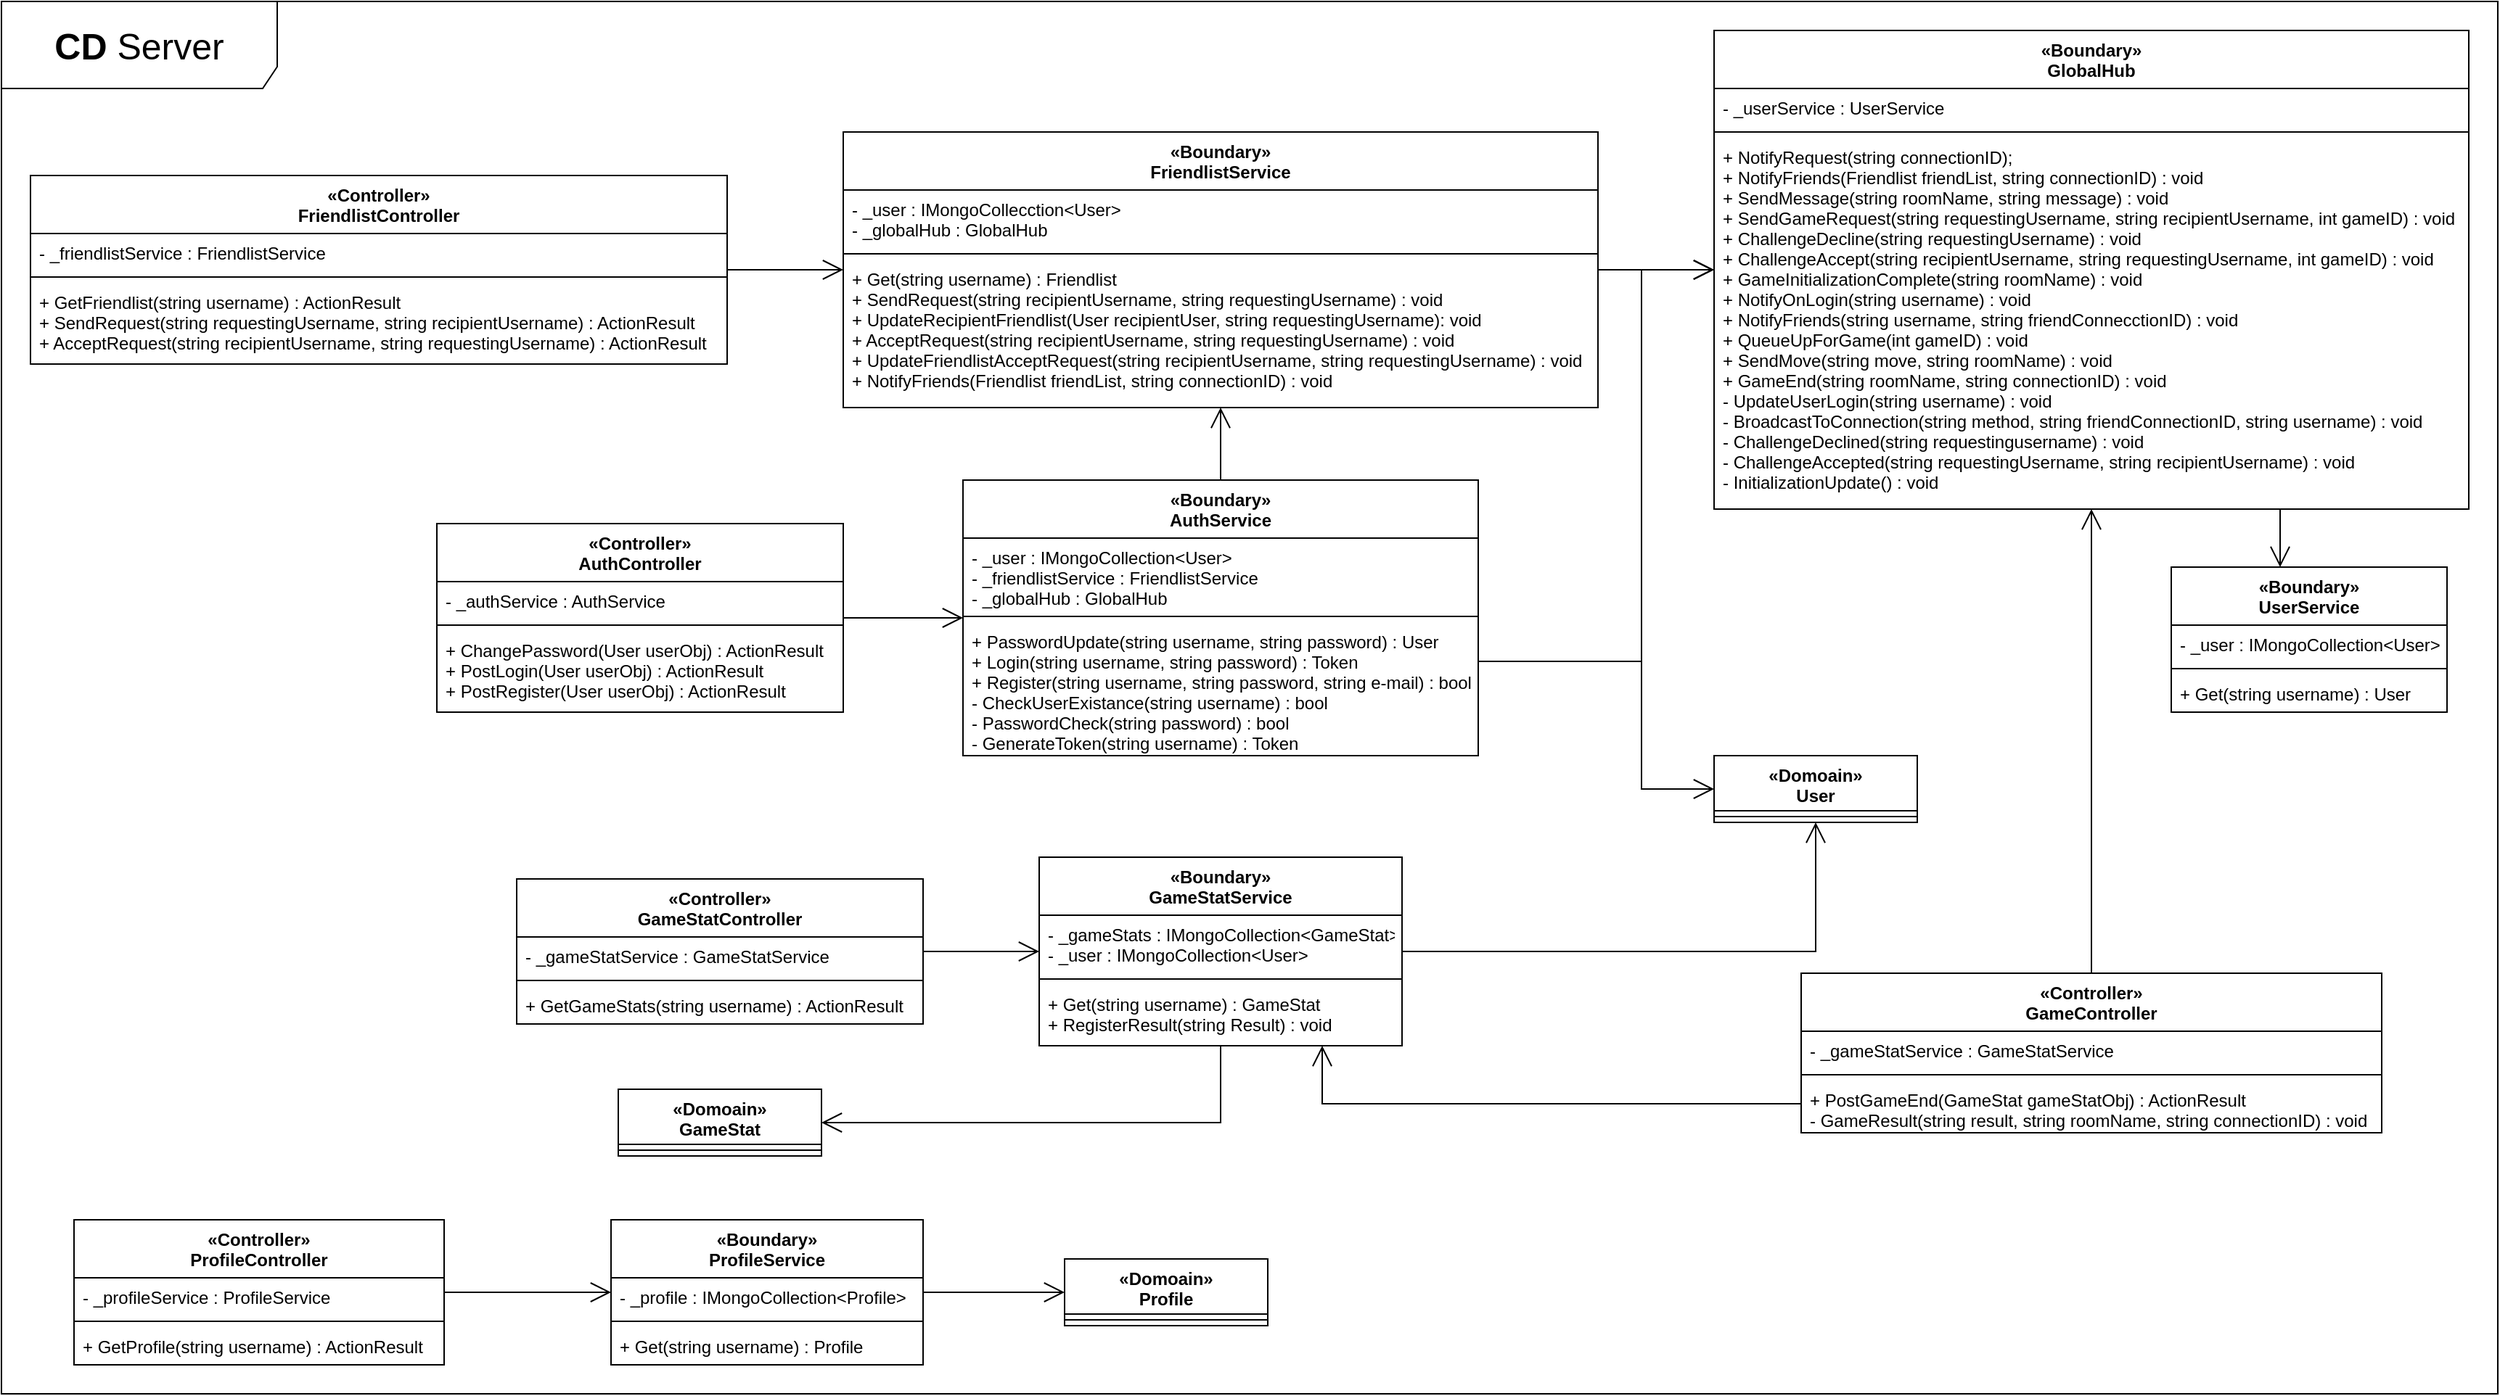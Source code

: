 <mxfile version="14.4.3" type="device"><diagram id="aiWQKzfk-25Vb9XTwDu_" name="Page-1"><mxGraphModel dx="1086" dy="846" grid="1" gridSize="10" guides="1" tooltips="1" connect="1" arrows="1" fold="1" page="1" pageScale="1" pageWidth="827" pageHeight="1169" math="0" shadow="0"><root><mxCell id="0"/><mxCell id="1" parent="0"/><mxCell id="Wama-zMKE1m4qiWnkAwB-156" value="&lt;font style=&quot;font-size: 25px&quot;&gt;&lt;b&gt;CD&lt;/b&gt;&amp;nbsp;Server&lt;/font&gt;" style="shape=umlFrame;whiteSpace=wrap;html=1;width=190;height=60;" parent="1" vertex="1"><mxGeometry width="1720" height="960" as="geometry"/></mxCell><mxCell id="Wama-zMKE1m4qiWnkAwB-43" value="«Boundary»&#10;GameStatService" style="swimlane;fontStyle=1;align=center;verticalAlign=top;childLayout=stackLayout;horizontal=1;startSize=40;horizontalStack=0;resizeParent=1;resizeParentMax=0;resizeLast=0;collapsible=1;marginBottom=0;" parent="1" vertex="1"><mxGeometry x="715" y="590" width="250" height="130" as="geometry"/></mxCell><mxCell id="Wama-zMKE1m4qiWnkAwB-44" value="- _gameStats : IMongoCollection&lt;GameStat&gt; &#10;- _user : IMongoCollection&lt;User&gt;" style="text;strokeColor=none;fillColor=none;align=left;verticalAlign=top;spacingLeft=4;spacingRight=4;overflow=hidden;rotatable=0;points=[[0,0.5],[1,0.5]];portConstraint=eastwest;" parent="Wama-zMKE1m4qiWnkAwB-43" vertex="1"><mxGeometry y="40" width="250" height="40" as="geometry"/></mxCell><mxCell id="Wama-zMKE1m4qiWnkAwB-45" value="" style="line;strokeWidth=1;fillColor=none;align=left;verticalAlign=middle;spacingTop=-1;spacingLeft=3;spacingRight=3;rotatable=0;labelPosition=right;points=[];portConstraint=eastwest;" parent="Wama-zMKE1m4qiWnkAwB-43" vertex="1"><mxGeometry y="80" width="250" height="8" as="geometry"/></mxCell><mxCell id="Wama-zMKE1m4qiWnkAwB-46" value="+ Get(string username) : GameStat&#10;+ RegisterResult(string Result) : void" style="text;strokeColor=none;fillColor=none;align=left;verticalAlign=top;spacingLeft=4;spacingRight=4;overflow=hidden;rotatable=0;points=[[0,0.5],[1,0.5]];portConstraint=eastwest;" parent="Wama-zMKE1m4qiWnkAwB-43" vertex="1"><mxGeometry y="88" width="250" height="42" as="geometry"/></mxCell><mxCell id="Wama-zMKE1m4qiWnkAwB-31" value="«Boundary»&#10;AuthService" style="swimlane;fontStyle=1;align=center;verticalAlign=top;childLayout=stackLayout;horizontal=1;startSize=40;horizontalStack=0;resizeParent=1;resizeParentMax=0;resizeLast=0;collapsible=1;marginBottom=0;" parent="1" vertex="1"><mxGeometry x="662.5" y="330" width="355" height="190" as="geometry"/></mxCell><mxCell id="Wama-zMKE1m4qiWnkAwB-32" value="- _user : IMongoCollection&lt;User&gt; &#10;- _friendlistService : FriendlistService&#10;- _globalHub : GlobalHub" style="text;strokeColor=none;fillColor=none;align=left;verticalAlign=top;spacingLeft=4;spacingRight=4;overflow=hidden;rotatable=0;points=[[0,0.5],[1,0.5]];portConstraint=eastwest;" parent="Wama-zMKE1m4qiWnkAwB-31" vertex="1"><mxGeometry y="40" width="355" height="50" as="geometry"/></mxCell><mxCell id="Wama-zMKE1m4qiWnkAwB-33" value="" style="line;strokeWidth=1;fillColor=none;align=left;verticalAlign=middle;spacingTop=-1;spacingLeft=3;spacingRight=3;rotatable=0;labelPosition=right;points=[];portConstraint=eastwest;" parent="Wama-zMKE1m4qiWnkAwB-31" vertex="1"><mxGeometry y="90" width="355" height="8" as="geometry"/></mxCell><mxCell id="Wama-zMKE1m4qiWnkAwB-34" value="+ PasswordUpdate(string username, string password) : User&#10;+ Login(string username, string password) : Token&#10;+ Register(string username, string password, string e-mail) : bool&#10;- CheckUserExistance(string username) : bool&#10;- PasswordCheck(string password) : bool&#10;- GenerateToken(string username) : Token&#10;" style="text;strokeColor=none;fillColor=none;align=left;verticalAlign=top;spacingLeft=4;spacingRight=4;overflow=hidden;rotatable=0;points=[[0,0.5],[1,0.5]];portConstraint=eastwest;" parent="Wama-zMKE1m4qiWnkAwB-31" vertex="1"><mxGeometry y="98" width="355" height="92" as="geometry"/></mxCell><mxCell id="Wama-zMKE1m4qiWnkAwB-13" style="edgeStyle=orthogonalEdgeStyle;rounded=0;orthogonalLoop=1;jettySize=auto;html=1;endSize=12;endArrow=open;endFill=0;" parent="1" source="Wama-zMKE1m4qiWnkAwB-14" target="Wama-zMKE1m4qiWnkAwB-19" edge="1"><mxGeometry relative="1" as="geometry"/></mxCell><mxCell id="Wama-zMKE1m4qiWnkAwB-14" value="«Controller»&#10;ProfileController" style="swimlane;fontStyle=1;align=center;verticalAlign=top;childLayout=stackLayout;horizontal=1;startSize=40;horizontalStack=0;resizeParent=1;resizeParentMax=0;resizeLast=0;collapsible=1;marginBottom=0;" parent="1" vertex="1"><mxGeometry x="50" y="840" width="255" height="100" as="geometry"/></mxCell><mxCell id="Wama-zMKE1m4qiWnkAwB-15" value="- _profileService : ProfileService" style="text;strokeColor=none;fillColor=none;align=left;verticalAlign=top;spacingLeft=4;spacingRight=4;overflow=hidden;rotatable=0;points=[[0,0.5],[1,0.5]];portConstraint=eastwest;" parent="Wama-zMKE1m4qiWnkAwB-14" vertex="1"><mxGeometry y="40" width="255" height="26" as="geometry"/></mxCell><mxCell id="Wama-zMKE1m4qiWnkAwB-16" value="" style="line;strokeWidth=1;fillColor=none;align=left;verticalAlign=middle;spacingTop=-1;spacingLeft=3;spacingRight=3;rotatable=0;labelPosition=right;points=[];portConstraint=eastwest;" parent="Wama-zMKE1m4qiWnkAwB-14" vertex="1"><mxGeometry y="66" width="255" height="8" as="geometry"/></mxCell><mxCell id="Wama-zMKE1m4qiWnkAwB-17" value="+ GetProfile(string username) : ActionResult" style="text;strokeColor=none;fillColor=none;align=left;verticalAlign=top;spacingLeft=4;spacingRight=4;overflow=hidden;rotatable=0;points=[[0,0.5],[1,0.5]];portConstraint=eastwest;" parent="Wama-zMKE1m4qiWnkAwB-14" vertex="1"><mxGeometry y="74" width="255" height="26" as="geometry"/></mxCell><mxCell id="Wama-zMKE1m4qiWnkAwB-18" style="edgeStyle=orthogonalEdgeStyle;rounded=0;orthogonalLoop=1;jettySize=auto;html=1;endArrow=open;endFill=0;endSize=12;" parent="1" source="Wama-zMKE1m4qiWnkAwB-19" target="Wama-zMKE1m4qiWnkAwB-23" edge="1"><mxGeometry relative="1" as="geometry"/></mxCell><mxCell id="Wama-zMKE1m4qiWnkAwB-19" value="«Boundary»&#10;ProfileService" style="swimlane;fontStyle=1;align=center;verticalAlign=top;childLayout=stackLayout;horizontal=1;startSize=40;horizontalStack=0;resizeParent=1;resizeParentMax=0;resizeLast=0;collapsible=1;marginBottom=0;" parent="1" vertex="1"><mxGeometry x="420" y="840" width="215" height="100" as="geometry"/></mxCell><mxCell id="Wama-zMKE1m4qiWnkAwB-20" value="- _profile : IMongoCollection&lt;Profile&gt; " style="text;strokeColor=none;fillColor=none;align=left;verticalAlign=top;spacingLeft=4;spacingRight=4;overflow=hidden;rotatable=0;points=[[0,0.5],[1,0.5]];portConstraint=eastwest;" parent="Wama-zMKE1m4qiWnkAwB-19" vertex="1"><mxGeometry y="40" width="215" height="26" as="geometry"/></mxCell><mxCell id="Wama-zMKE1m4qiWnkAwB-21" value="" style="line;strokeWidth=1;fillColor=none;align=left;verticalAlign=middle;spacingTop=-1;spacingLeft=3;spacingRight=3;rotatable=0;labelPosition=right;points=[];portConstraint=eastwest;" parent="Wama-zMKE1m4qiWnkAwB-19" vertex="1"><mxGeometry y="66" width="215" height="8" as="geometry"/></mxCell><mxCell id="Wama-zMKE1m4qiWnkAwB-22" value="+ Get(string username) : Profile" style="text;strokeColor=none;fillColor=none;align=left;verticalAlign=top;spacingLeft=4;spacingRight=4;overflow=hidden;rotatable=0;points=[[0,0.5],[1,0.5]];portConstraint=eastwest;" parent="Wama-zMKE1m4qiWnkAwB-19" vertex="1"><mxGeometry y="74" width="215" height="26" as="geometry"/></mxCell><mxCell id="Wama-zMKE1m4qiWnkAwB-23" value="«Domoain»&#10;Profile" style="swimlane;fontStyle=1;align=center;verticalAlign=top;childLayout=stackLayout;horizontal=1;startSize=38;horizontalStack=0;resizeParent=1;resizeParentMax=0;resizeLast=0;collapsible=1;marginBottom=0;" parent="1" vertex="1"><mxGeometry x="732.5" y="867" width="140" height="46" as="geometry"/></mxCell><mxCell id="Wama-zMKE1m4qiWnkAwB-24" value="" style="line;strokeWidth=1;fillColor=none;align=left;verticalAlign=middle;spacingTop=-1;spacingLeft=3;spacingRight=3;rotatable=0;labelPosition=right;points=[];portConstraint=eastwest;" parent="Wama-zMKE1m4qiWnkAwB-23" vertex="1"><mxGeometry y="38" width="140" height="8" as="geometry"/></mxCell><mxCell id="Wama-zMKE1m4qiWnkAwB-25" style="edgeStyle=orthogonalEdgeStyle;rounded=0;orthogonalLoop=1;jettySize=auto;html=1;endSize=12;endArrow=open;endFill=0;" parent="1" source="Wama-zMKE1m4qiWnkAwB-26" target="Wama-zMKE1m4qiWnkAwB-31" edge="1"><mxGeometry relative="1" as="geometry"/></mxCell><mxCell id="Wama-zMKE1m4qiWnkAwB-26" value="«Controller»&#10;AuthController" style="swimlane;fontStyle=1;align=center;verticalAlign=top;childLayout=stackLayout;horizontal=1;startSize=40;horizontalStack=0;resizeParent=1;resizeParentMax=0;resizeLast=0;collapsible=1;marginBottom=0;" parent="1" vertex="1"><mxGeometry x="300" y="360" width="280" height="130" as="geometry"/></mxCell><mxCell id="Wama-zMKE1m4qiWnkAwB-27" value="- _authService : AuthService" style="text;strokeColor=none;fillColor=none;align=left;verticalAlign=top;spacingLeft=4;spacingRight=4;overflow=hidden;rotatable=0;points=[[0,0.5],[1,0.5]];portConstraint=eastwest;" parent="Wama-zMKE1m4qiWnkAwB-26" vertex="1"><mxGeometry y="40" width="280" height="26" as="geometry"/></mxCell><mxCell id="Wama-zMKE1m4qiWnkAwB-28" value="" style="line;strokeWidth=1;fillColor=none;align=left;verticalAlign=middle;spacingTop=-1;spacingLeft=3;spacingRight=3;rotatable=0;labelPosition=right;points=[];portConstraint=eastwest;" parent="Wama-zMKE1m4qiWnkAwB-26" vertex="1"><mxGeometry y="66" width="280" height="8" as="geometry"/></mxCell><mxCell id="Wama-zMKE1m4qiWnkAwB-29" value="+ ChangePassword(User userObj) : ActionResult&#10;+ PostLogin(User userObj) : ActionResult&#10;+ PostRegister(User userObj) : ActionResult" style="text;strokeColor=none;fillColor=none;align=left;verticalAlign=top;spacingLeft=4;spacingRight=4;overflow=hidden;rotatable=0;points=[[0,0.5],[1,0.5]];portConstraint=eastwest;" parent="Wama-zMKE1m4qiWnkAwB-26" vertex="1"><mxGeometry y="74" width="280" height="56" as="geometry"/></mxCell><mxCell id="Wama-zMKE1m4qiWnkAwB-30" style="edgeStyle=orthogonalEdgeStyle;rounded=0;orthogonalLoop=1;jettySize=auto;html=1;endArrow=open;endFill=0;endSize=12;" parent="1" source="Wama-zMKE1m4qiWnkAwB-31" target="Wama-zMKE1m4qiWnkAwB-35" edge="1"><mxGeometry relative="1" as="geometry"><Array as="points"><mxPoint x="1130" y="455"/><mxPoint x="1130" y="543"/></Array></mxGeometry></mxCell><mxCell id="Wama-zMKE1m4qiWnkAwB-152" style="edgeStyle=orthogonalEdgeStyle;rounded=0;orthogonalLoop=1;jettySize=auto;html=1;endArrow=open;endFill=0;endSize=12;" parent="1" source="Wama-zMKE1m4qiWnkAwB-31" target="Wama-zMKE1m4qiWnkAwB-148" edge="1"><mxGeometry relative="1" as="geometry"/></mxCell><mxCell id="Wama-zMKE1m4qiWnkAwB-153" style="edgeStyle=orthogonalEdgeStyle;rounded=0;orthogonalLoop=1;jettySize=auto;html=1;endArrow=open;endFill=0;endSize=12;" parent="1" source="Wama-zMKE1m4qiWnkAwB-31" target="Wama-zMKE1m4qiWnkAwB-80" edge="1"><mxGeometry relative="1" as="geometry"><Array as="points"><mxPoint x="1130" y="455"/><mxPoint x="1130" y="185"/></Array></mxGeometry></mxCell><mxCell id="Wama-zMKE1m4qiWnkAwB-35" value="«Domoain»&#10;User" style="swimlane;fontStyle=1;align=center;verticalAlign=top;childLayout=stackLayout;horizontal=1;startSize=38;horizontalStack=0;resizeParent=1;resizeParentMax=0;resizeLast=0;collapsible=1;marginBottom=0;" parent="1" vertex="1"><mxGeometry x="1180" y="520" width="140" height="46" as="geometry"/></mxCell><mxCell id="Wama-zMKE1m4qiWnkAwB-36" value="" style="line;strokeWidth=1;fillColor=none;align=left;verticalAlign=middle;spacingTop=-1;spacingLeft=3;spacingRight=3;rotatable=0;labelPosition=right;points=[];portConstraint=eastwest;" parent="Wama-zMKE1m4qiWnkAwB-35" vertex="1"><mxGeometry y="38" width="140" height="8" as="geometry"/></mxCell><mxCell id="Wama-zMKE1m4qiWnkAwB-37" style="edgeStyle=orthogonalEdgeStyle;rounded=0;orthogonalLoop=1;jettySize=auto;html=1;endSize=12;endArrow=open;endFill=0;" parent="1" source="Wama-zMKE1m4qiWnkAwB-38" target="Wama-zMKE1m4qiWnkAwB-43" edge="1"><mxGeometry relative="1" as="geometry"/></mxCell><mxCell id="Wama-zMKE1m4qiWnkAwB-38" value="«Controller»&#10;GameStatController" style="swimlane;fontStyle=1;align=center;verticalAlign=top;childLayout=stackLayout;horizontal=1;startSize=40;horizontalStack=0;resizeParent=1;resizeParentMax=0;resizeLast=0;collapsible=1;marginBottom=0;" parent="1" vertex="1"><mxGeometry x="355" y="605" width="280" height="100" as="geometry"/></mxCell><mxCell id="Wama-zMKE1m4qiWnkAwB-39" value="- _gameStatService : GameStatService" style="text;strokeColor=none;fillColor=none;align=left;verticalAlign=top;spacingLeft=4;spacingRight=4;overflow=hidden;rotatable=0;points=[[0,0.5],[1,0.5]];portConstraint=eastwest;" parent="Wama-zMKE1m4qiWnkAwB-38" vertex="1"><mxGeometry y="40" width="280" height="26" as="geometry"/></mxCell><mxCell id="Wama-zMKE1m4qiWnkAwB-40" value="" style="line;strokeWidth=1;fillColor=none;align=left;verticalAlign=middle;spacingTop=-1;spacingLeft=3;spacingRight=3;rotatable=0;labelPosition=right;points=[];portConstraint=eastwest;" parent="Wama-zMKE1m4qiWnkAwB-38" vertex="1"><mxGeometry y="66" width="280" height="8" as="geometry"/></mxCell><mxCell id="Wama-zMKE1m4qiWnkAwB-41" value="+ GetGameStats(string username) : ActionResult" style="text;strokeColor=none;fillColor=none;align=left;verticalAlign=top;spacingLeft=4;spacingRight=4;overflow=hidden;rotatable=0;points=[[0,0.5],[1,0.5]];portConstraint=eastwest;" parent="Wama-zMKE1m4qiWnkAwB-38" vertex="1"><mxGeometry y="74" width="280" height="26" as="geometry"/></mxCell><mxCell id="Wama-zMKE1m4qiWnkAwB-42" style="edgeStyle=orthogonalEdgeStyle;rounded=0;orthogonalLoop=1;jettySize=auto;html=1;endArrow=open;endFill=0;endSize=12;entryX=1;entryY=0.5;entryDx=0;entryDy=0;" parent="1" source="Wama-zMKE1m4qiWnkAwB-43" target="Wama-zMKE1m4qiWnkAwB-47" edge="1"><mxGeometry relative="1" as="geometry"><Array as="points"><mxPoint x="840" y="773"/></Array></mxGeometry></mxCell><mxCell id="Wama-zMKE1m4qiWnkAwB-154" style="edgeStyle=orthogonalEdgeStyle;rounded=0;orthogonalLoop=1;jettySize=auto;html=1;endArrow=open;endFill=0;endSize=12;" parent="1" source="Wama-zMKE1m4qiWnkAwB-43" target="Wama-zMKE1m4qiWnkAwB-35" edge="1"><mxGeometry relative="1" as="geometry"/></mxCell><mxCell id="Wama-zMKE1m4qiWnkAwB-47" value="«Domoain»&#10;GameStat" style="swimlane;fontStyle=1;align=center;verticalAlign=top;childLayout=stackLayout;horizontal=1;startSize=38;horizontalStack=0;resizeParent=1;resizeParentMax=0;resizeLast=0;collapsible=1;marginBottom=0;" parent="1" vertex="1"><mxGeometry x="425" y="750" width="140" height="46" as="geometry"/></mxCell><mxCell id="Wama-zMKE1m4qiWnkAwB-48" value="" style="line;strokeWidth=1;fillColor=none;align=left;verticalAlign=middle;spacingTop=-1;spacingLeft=3;spacingRight=3;rotatable=0;labelPosition=right;points=[];portConstraint=eastwest;" parent="Wama-zMKE1m4qiWnkAwB-47" vertex="1"><mxGeometry y="38" width="140" height="8" as="geometry"/></mxCell><mxCell id="Wama-zMKE1m4qiWnkAwB-79" style="edgeStyle=orthogonalEdgeStyle;rounded=0;orthogonalLoop=1;jettySize=auto;html=1;endArrow=open;endFill=0;endSize=12;" parent="1" source="Wama-zMKE1m4qiWnkAwB-80" target="Wama-zMKE1m4qiWnkAwB-84" edge="1"><mxGeometry relative="1" as="geometry"><Array as="points"><mxPoint x="1570" y="380"/><mxPoint x="1570" y="380"/></Array></mxGeometry></mxCell><mxCell id="Wama-zMKE1m4qiWnkAwB-80" value="«Boundary»&#10;GlobalHub" style="swimlane;fontStyle=1;align=center;verticalAlign=top;childLayout=stackLayout;horizontal=1;startSize=40;horizontalStack=0;resizeParent=1;resizeParentMax=0;resizeLast=0;collapsible=1;marginBottom=0;" parent="1" vertex="1"><mxGeometry x="1180" y="20" width="520" height="330" as="geometry"/></mxCell><mxCell id="Wama-zMKE1m4qiWnkAwB-81" value="- _userService : UserService" style="text;strokeColor=none;fillColor=none;align=left;verticalAlign=top;spacingLeft=4;spacingRight=4;overflow=hidden;rotatable=0;points=[[0,0.5],[1,0.5]];portConstraint=eastwest;" parent="Wama-zMKE1m4qiWnkAwB-80" vertex="1"><mxGeometry y="40" width="520" height="26" as="geometry"/></mxCell><mxCell id="Wama-zMKE1m4qiWnkAwB-82" value="" style="line;strokeWidth=1;fillColor=none;align=left;verticalAlign=middle;spacingTop=-1;spacingLeft=3;spacingRight=3;rotatable=0;labelPosition=right;points=[];portConstraint=eastwest;" parent="Wama-zMKE1m4qiWnkAwB-80" vertex="1"><mxGeometry y="66" width="520" height="8" as="geometry"/></mxCell><mxCell id="Wama-zMKE1m4qiWnkAwB-83" value="+ NotifyRequest(string connectionID);&#10;+ NotifyFriends(Friendlist friendList, string connectionID) : void&#10;+ SendMessage(string roomName, string message) : void&#10;+ SendGameRequest(string requestingUsername, string recipientUsername, int gameID) : void&#10;+ ChallengeDecline(string requestingUsername) : void&#10;+ ChallengeAccept(string recipientUsername, string requestingUsername, int gameID) : void&#10;+ GameInitializationComplete(string roomName) : void&#10;+ NotifyOnLogin(string username) : void&#10;+ NotifyFriends(string username, string friendConnecctionID) : void&#10;+ QueueUpForGame(int gameID) : void&#10;+ SendMove(string move, string roomName) : void&#10;+ GameEnd(string roomName, string connectionID) : void&#10;- UpdateUserLogin(string username) : void&#10;- BroadcastToConnection(string method, string friendConnectionID, string username) : void&#10;- ChallengeDeclined(string requestingusername) : void&#10;- ChallengeAccepted(string requestingUsername, string recipientUsername) : void&#10;- InitializationUpdate() : void" style="text;strokeColor=none;fillColor=none;align=left;verticalAlign=top;spacingLeft=4;spacingRight=4;overflow=hidden;rotatable=0;points=[[0,0.5],[1,0.5]];portConstraint=eastwest;" parent="Wama-zMKE1m4qiWnkAwB-80" vertex="1"><mxGeometry y="74" width="520" height="256" as="geometry"/></mxCell><mxCell id="Wama-zMKE1m4qiWnkAwB-84" value="«Boundary»&#10;UserService" style="swimlane;fontStyle=1;align=center;verticalAlign=top;childLayout=stackLayout;horizontal=1;startSize=40;horizontalStack=0;resizeParent=1;resizeParentMax=0;resizeLast=0;collapsible=1;marginBottom=0;" parent="1" vertex="1"><mxGeometry x="1495" y="390" width="190" height="100" as="geometry"/></mxCell><mxCell id="Wama-zMKE1m4qiWnkAwB-85" value="- _user : IMongoCollection&lt;User&gt;" style="text;strokeColor=none;fillColor=none;align=left;verticalAlign=top;spacingLeft=4;spacingRight=4;overflow=hidden;rotatable=0;points=[[0,0.5],[1,0.5]];portConstraint=eastwest;" parent="Wama-zMKE1m4qiWnkAwB-84" vertex="1"><mxGeometry y="40" width="190" height="26" as="geometry"/></mxCell><mxCell id="Wama-zMKE1m4qiWnkAwB-86" value="" style="line;strokeWidth=1;fillColor=none;align=left;verticalAlign=middle;spacingTop=-1;spacingLeft=3;spacingRight=3;rotatable=0;labelPosition=right;points=[];portConstraint=eastwest;" parent="Wama-zMKE1m4qiWnkAwB-84" vertex="1"><mxGeometry y="66" width="190" height="8" as="geometry"/></mxCell><mxCell id="Wama-zMKE1m4qiWnkAwB-87" value="+ Get(string username) : User" style="text;strokeColor=none;fillColor=none;align=left;verticalAlign=top;spacingLeft=4;spacingRight=4;overflow=hidden;rotatable=0;points=[[0,0.5],[1,0.5]];portConstraint=eastwest;" parent="Wama-zMKE1m4qiWnkAwB-84" vertex="1"><mxGeometry y="74" width="190" height="26" as="geometry"/></mxCell><mxCell id="Wama-zMKE1m4qiWnkAwB-127" style="edgeStyle=orthogonalEdgeStyle;rounded=0;orthogonalLoop=1;jettySize=auto;html=1;endArrow=open;endFill=0;endSize=12;" parent="1" source="Wama-zMKE1m4qiWnkAwB-128" target="Wama-zMKE1m4qiWnkAwB-43" edge="1"><mxGeometry relative="1" as="geometry"><Array as="points"><mxPoint x="910" y="760"/></Array></mxGeometry></mxCell><mxCell id="Wama-zMKE1m4qiWnkAwB-155" style="edgeStyle=orthogonalEdgeStyle;rounded=0;orthogonalLoop=1;jettySize=auto;html=1;endArrow=open;endFill=0;endSize=12;" parent="1" source="Wama-zMKE1m4qiWnkAwB-128" target="Wama-zMKE1m4qiWnkAwB-80" edge="1"><mxGeometry relative="1" as="geometry"/></mxCell><mxCell id="Wama-zMKE1m4qiWnkAwB-128" value="«Controller»&#10;GameController" style="swimlane;fontStyle=1;align=center;verticalAlign=top;childLayout=stackLayout;horizontal=1;startSize=40;horizontalStack=0;resizeParent=1;resizeParentMax=0;resizeLast=0;collapsible=1;marginBottom=0;" parent="1" vertex="1"><mxGeometry x="1240" y="670" width="400" height="110" as="geometry"/></mxCell><mxCell id="Wama-zMKE1m4qiWnkAwB-129" value="- _gameStatService : GameStatService" style="text;strokeColor=none;fillColor=none;align=left;verticalAlign=top;spacingLeft=4;spacingRight=4;overflow=hidden;rotatable=0;points=[[0,0.5],[1,0.5]];portConstraint=eastwest;" parent="Wama-zMKE1m4qiWnkAwB-128" vertex="1"><mxGeometry y="40" width="400" height="26" as="geometry"/></mxCell><mxCell id="Wama-zMKE1m4qiWnkAwB-130" value="" style="line;strokeWidth=1;fillColor=none;align=left;verticalAlign=middle;spacingTop=-1;spacingLeft=3;spacingRight=3;rotatable=0;labelPosition=right;points=[];portConstraint=eastwest;" parent="Wama-zMKE1m4qiWnkAwB-128" vertex="1"><mxGeometry y="66" width="400" height="8" as="geometry"/></mxCell><mxCell id="Wama-zMKE1m4qiWnkAwB-131" value="+ PostGameEnd(GameStat gameStatObj) : ActionResult&#10;- GameResult(string result, string roomName, string connectionID) : void" style="text;strokeColor=none;fillColor=none;align=left;verticalAlign=top;spacingLeft=4;spacingRight=4;overflow=hidden;rotatable=0;points=[[0,0.5],[1,0.5]];portConstraint=eastwest;" parent="Wama-zMKE1m4qiWnkAwB-128" vertex="1"><mxGeometry y="74" width="400" height="36" as="geometry"/></mxCell><mxCell id="Wama-zMKE1m4qiWnkAwB-142" style="edgeStyle=orthogonalEdgeStyle;rounded=0;orthogonalLoop=1;jettySize=auto;html=1;endArrow=open;endFill=0;endSize=12;" parent="1" source="Wama-zMKE1m4qiWnkAwB-143" target="Wama-zMKE1m4qiWnkAwB-148" edge="1"><mxGeometry relative="1" as="geometry"/></mxCell><mxCell id="Wama-zMKE1m4qiWnkAwB-143" value="«Controller»&#10;FriendlistController" style="swimlane;fontStyle=1;align=center;verticalAlign=top;childLayout=stackLayout;horizontal=1;startSize=40;horizontalStack=0;resizeParent=1;resizeParentMax=0;resizeLast=0;collapsible=1;marginBottom=0;" parent="1" vertex="1"><mxGeometry x="20" y="120" width="480" height="130" as="geometry"/></mxCell><mxCell id="Wama-zMKE1m4qiWnkAwB-144" value="- _friendlistService : FriendlistService" style="text;strokeColor=none;fillColor=none;align=left;verticalAlign=top;spacingLeft=4;spacingRight=4;overflow=hidden;rotatable=0;points=[[0,0.5],[1,0.5]];portConstraint=eastwest;" parent="Wama-zMKE1m4qiWnkAwB-143" vertex="1"><mxGeometry y="40" width="480" height="26" as="geometry"/></mxCell><mxCell id="Wama-zMKE1m4qiWnkAwB-145" value="" style="line;strokeWidth=1;fillColor=none;align=left;verticalAlign=middle;spacingTop=-1;spacingLeft=3;spacingRight=3;rotatable=0;labelPosition=right;points=[];portConstraint=eastwest;" parent="Wama-zMKE1m4qiWnkAwB-143" vertex="1"><mxGeometry y="66" width="480" height="8" as="geometry"/></mxCell><mxCell id="Wama-zMKE1m4qiWnkAwB-146" value="+ GetFriendlist(string username) : ActionResult&#10;+ SendRequest(string requestingUsername, string recipientUsername) : ActionResult&#10;+ AcceptRequest(string recipientUsername, string requestingUsername) : ActionResult" style="text;strokeColor=none;fillColor=none;align=left;verticalAlign=top;spacingLeft=4;spacingRight=4;overflow=hidden;rotatable=0;points=[[0,0.5],[1,0.5]];portConstraint=eastwest;" parent="Wama-zMKE1m4qiWnkAwB-143" vertex="1"><mxGeometry y="74" width="480" height="56" as="geometry"/></mxCell><mxCell id="Wama-zMKE1m4qiWnkAwB-147" style="edgeStyle=orthogonalEdgeStyle;rounded=0;orthogonalLoop=1;jettySize=auto;html=1;endArrow=open;endFill=0;endSize=12;" parent="1" source="Wama-zMKE1m4qiWnkAwB-148" target="Wama-zMKE1m4qiWnkAwB-80" edge="1"><mxGeometry relative="1" as="geometry"><mxPoint x="1180" y="185" as="targetPoint"/></mxGeometry></mxCell><mxCell id="Wama-zMKE1m4qiWnkAwB-148" value="«Boundary»&#10;FriendlistService" style="swimlane;fontStyle=1;align=center;verticalAlign=top;childLayout=stackLayout;horizontal=1;startSize=40;horizontalStack=0;resizeParent=1;resizeParentMax=0;resizeLast=0;collapsible=1;marginBottom=0;" parent="1" vertex="1"><mxGeometry x="580" y="90" width="520" height="190" as="geometry"/></mxCell><mxCell id="Wama-zMKE1m4qiWnkAwB-149" value="- _user : IMongoCollecction&lt;User&gt;&#10;- _globalHub : GlobalHub" style="text;strokeColor=none;fillColor=none;align=left;verticalAlign=top;spacingLeft=4;spacingRight=4;overflow=hidden;rotatable=0;points=[[0,0.5],[1,0.5]];portConstraint=eastwest;" parent="Wama-zMKE1m4qiWnkAwB-148" vertex="1"><mxGeometry y="40" width="520" height="40" as="geometry"/></mxCell><mxCell id="Wama-zMKE1m4qiWnkAwB-150" value="" style="line;strokeWidth=1;fillColor=none;align=left;verticalAlign=middle;spacingTop=-1;spacingLeft=3;spacingRight=3;rotatable=0;labelPosition=right;points=[];portConstraint=eastwest;" parent="Wama-zMKE1m4qiWnkAwB-148" vertex="1"><mxGeometry y="80" width="520" height="8" as="geometry"/></mxCell><mxCell id="Wama-zMKE1m4qiWnkAwB-151" value="+ Get(string username) : Friendlist&#10;+ SendRequest(string recipientUsername, string requestingUsername) : void&#10;+ UpdateRecipientFriendlist(User recipientUser, string requestingUsername): void&#10;+ AcceptRequest(string recipientUsername, string requestingUsername) : void&#10;+ UpdateFriendlistAcceptRequest(string recipientUsername, string requestingUsername) : void&#10;+ NotifyFriends(Friendlist friendList, string connectionID) : void" style="text;strokeColor=none;fillColor=none;align=left;verticalAlign=top;spacingLeft=4;spacingRight=4;overflow=hidden;rotatable=0;points=[[0,0.5],[1,0.5]];portConstraint=eastwest;" parent="Wama-zMKE1m4qiWnkAwB-148" vertex="1"><mxGeometry y="88" width="520" height="102" as="geometry"/></mxCell></root></mxGraphModel></diagram></mxfile>